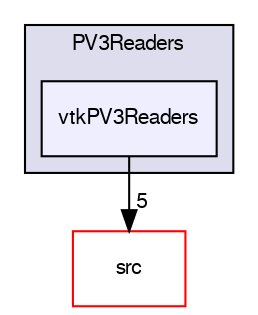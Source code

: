 digraph "applications/utilities/postProcessing/graphics/PV3Readers/vtkPV3Readers" {
  bgcolor=transparent;
  compound=true
  node [ fontsize="10", fontname="FreeSans"];
  edge [ labelfontsize="10", labelfontname="FreeSans"];
  subgraph clusterdir_f7b9066eb798902401454ce9a1ef0b7c {
    graph [ bgcolor="#ddddee", pencolor="black", label="PV3Readers" fontname="FreeSans", fontsize="10", URL="dir_f7b9066eb798902401454ce9a1ef0b7c.html"]
  dir_0d82e83a96ab2567548e41ad4ffd2649 [shape=box, label="vtkPV3Readers", style="filled", fillcolor="#eeeeff", pencolor="black", URL="dir_0d82e83a96ab2567548e41ad4ffd2649.html"];
  }
  dir_68267d1309a1af8e8297ef4c3efbcdba [shape=box label="src" color="red" URL="dir_68267d1309a1af8e8297ef4c3efbcdba.html"];
  dir_0d82e83a96ab2567548e41ad4ffd2649->dir_68267d1309a1af8e8297ef4c3efbcdba [headlabel="5", labeldistance=1.5 headhref="dir_000472_000568.html"];
}
